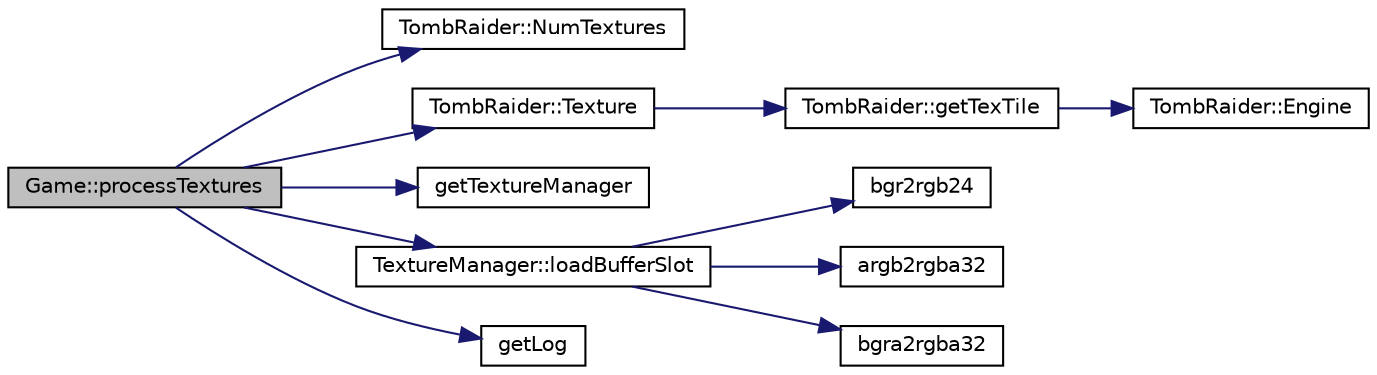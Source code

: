 digraph "Game::processTextures"
{
 // INTERACTIVE_SVG=YES
  edge [fontname="Helvetica",fontsize="10",labelfontname="Helvetica",labelfontsize="10"];
  node [fontname="Helvetica",fontsize="10",shape=record];
  rankdir="LR";
  Node1 [label="Game::processTextures",height=0.2,width=0.4,color="black", fillcolor="grey75", style="filled" fontcolor="black"];
  Node1 -> Node2 [color="midnightblue",fontsize="10",style="solid",fontname="Helvetica"];
  Node2 [label="TombRaider::NumTextures",height=0.2,width=0.4,color="black", fillcolor="white", style="filled",URL="$class_tomb_raider.html#a87812c99ac732a78c0584c2e08c11585"];
  Node1 -> Node3 [color="midnightblue",fontsize="10",style="solid",fontname="Helvetica"];
  Node3 [label="TombRaider::Texture",height=0.2,width=0.4,color="black", fillcolor="white", style="filled",URL="$class_tomb_raider.html#a26d2dc7e32ee92ac70c28d66a112fd72",tooltip="Get copies of texture and it&#39;s bumpmap. "];
  Node3 -> Node4 [color="midnightblue",fontsize="10",style="solid",fontname="Helvetica"];
  Node4 [label="TombRaider::getTexTile",height=0.2,width=0.4,color="black", fillcolor="white", style="filled",URL="$class_tomb_raider.html#aa3d492070db7764bb578942ae4340825",tooltip="Makes a 32bit RGBA image from a textile. "];
  Node4 -> Node5 [color="midnightblue",fontsize="10",style="solid",fontname="Helvetica"];
  Node5 [label="TombRaider::Engine",height=0.2,width=0.4,color="black", fillcolor="white", style="filled",URL="$class_tomb_raider.html#aa020667e2394f5c3a8173ee0231ef0fb"];
  Node1 -> Node6 [color="midnightblue",fontsize="10",style="solid",fontname="Helvetica"];
  Node6 [label="getTextureManager",height=0.2,width=0.4,color="black", fillcolor="white", style="filled",URL="$_texture_manager_8h.html#aee30c1bb50e324175753719cc70c7281"];
  Node1 -> Node7 [color="midnightblue",fontsize="10",style="solid",fontname="Helvetica"];
  Node7 [label="TextureManager::loadBufferSlot",height=0.2,width=0.4,color="black", fillcolor="white", style="filled",URL="$class_texture_manager.html#ad479756ff08f61f6dde8679601ddae67",tooltip="Loads Buffer as texture. "];
  Node7 -> Node8 [color="midnightblue",fontsize="10",style="solid",fontname="Helvetica"];
  Node8 [label="bgr2rgb24",height=0.2,width=0.4,color="black", fillcolor="white", style="filled",URL="$pixel_8h.html#aa98f7e7677a832bed8ba09abf6a03964"];
  Node7 -> Node9 [color="midnightblue",fontsize="10",style="solid",fontname="Helvetica"];
  Node9 [label="argb2rgba32",height=0.2,width=0.4,color="black", fillcolor="white", style="filled",URL="$pixel_8h.html#a2b55c8aba433a2d911448cd58c0b5e03"];
  Node7 -> Node10 [color="midnightblue",fontsize="10",style="solid",fontname="Helvetica"];
  Node10 [label="bgra2rgba32",height=0.2,width=0.4,color="black", fillcolor="white", style="filled",URL="$pixel_8h.html#a637f5d0173bb783c18d438f32f0a7d83"];
  Node1 -> Node11 [color="midnightblue",fontsize="10",style="solid",fontname="Helvetica"];
  Node11 [label="getLog",height=0.2,width=0.4,color="black", fillcolor="white", style="filled",URL="$_log_8h.html#aa2f604b13755d77658307017af86624a"];
}
